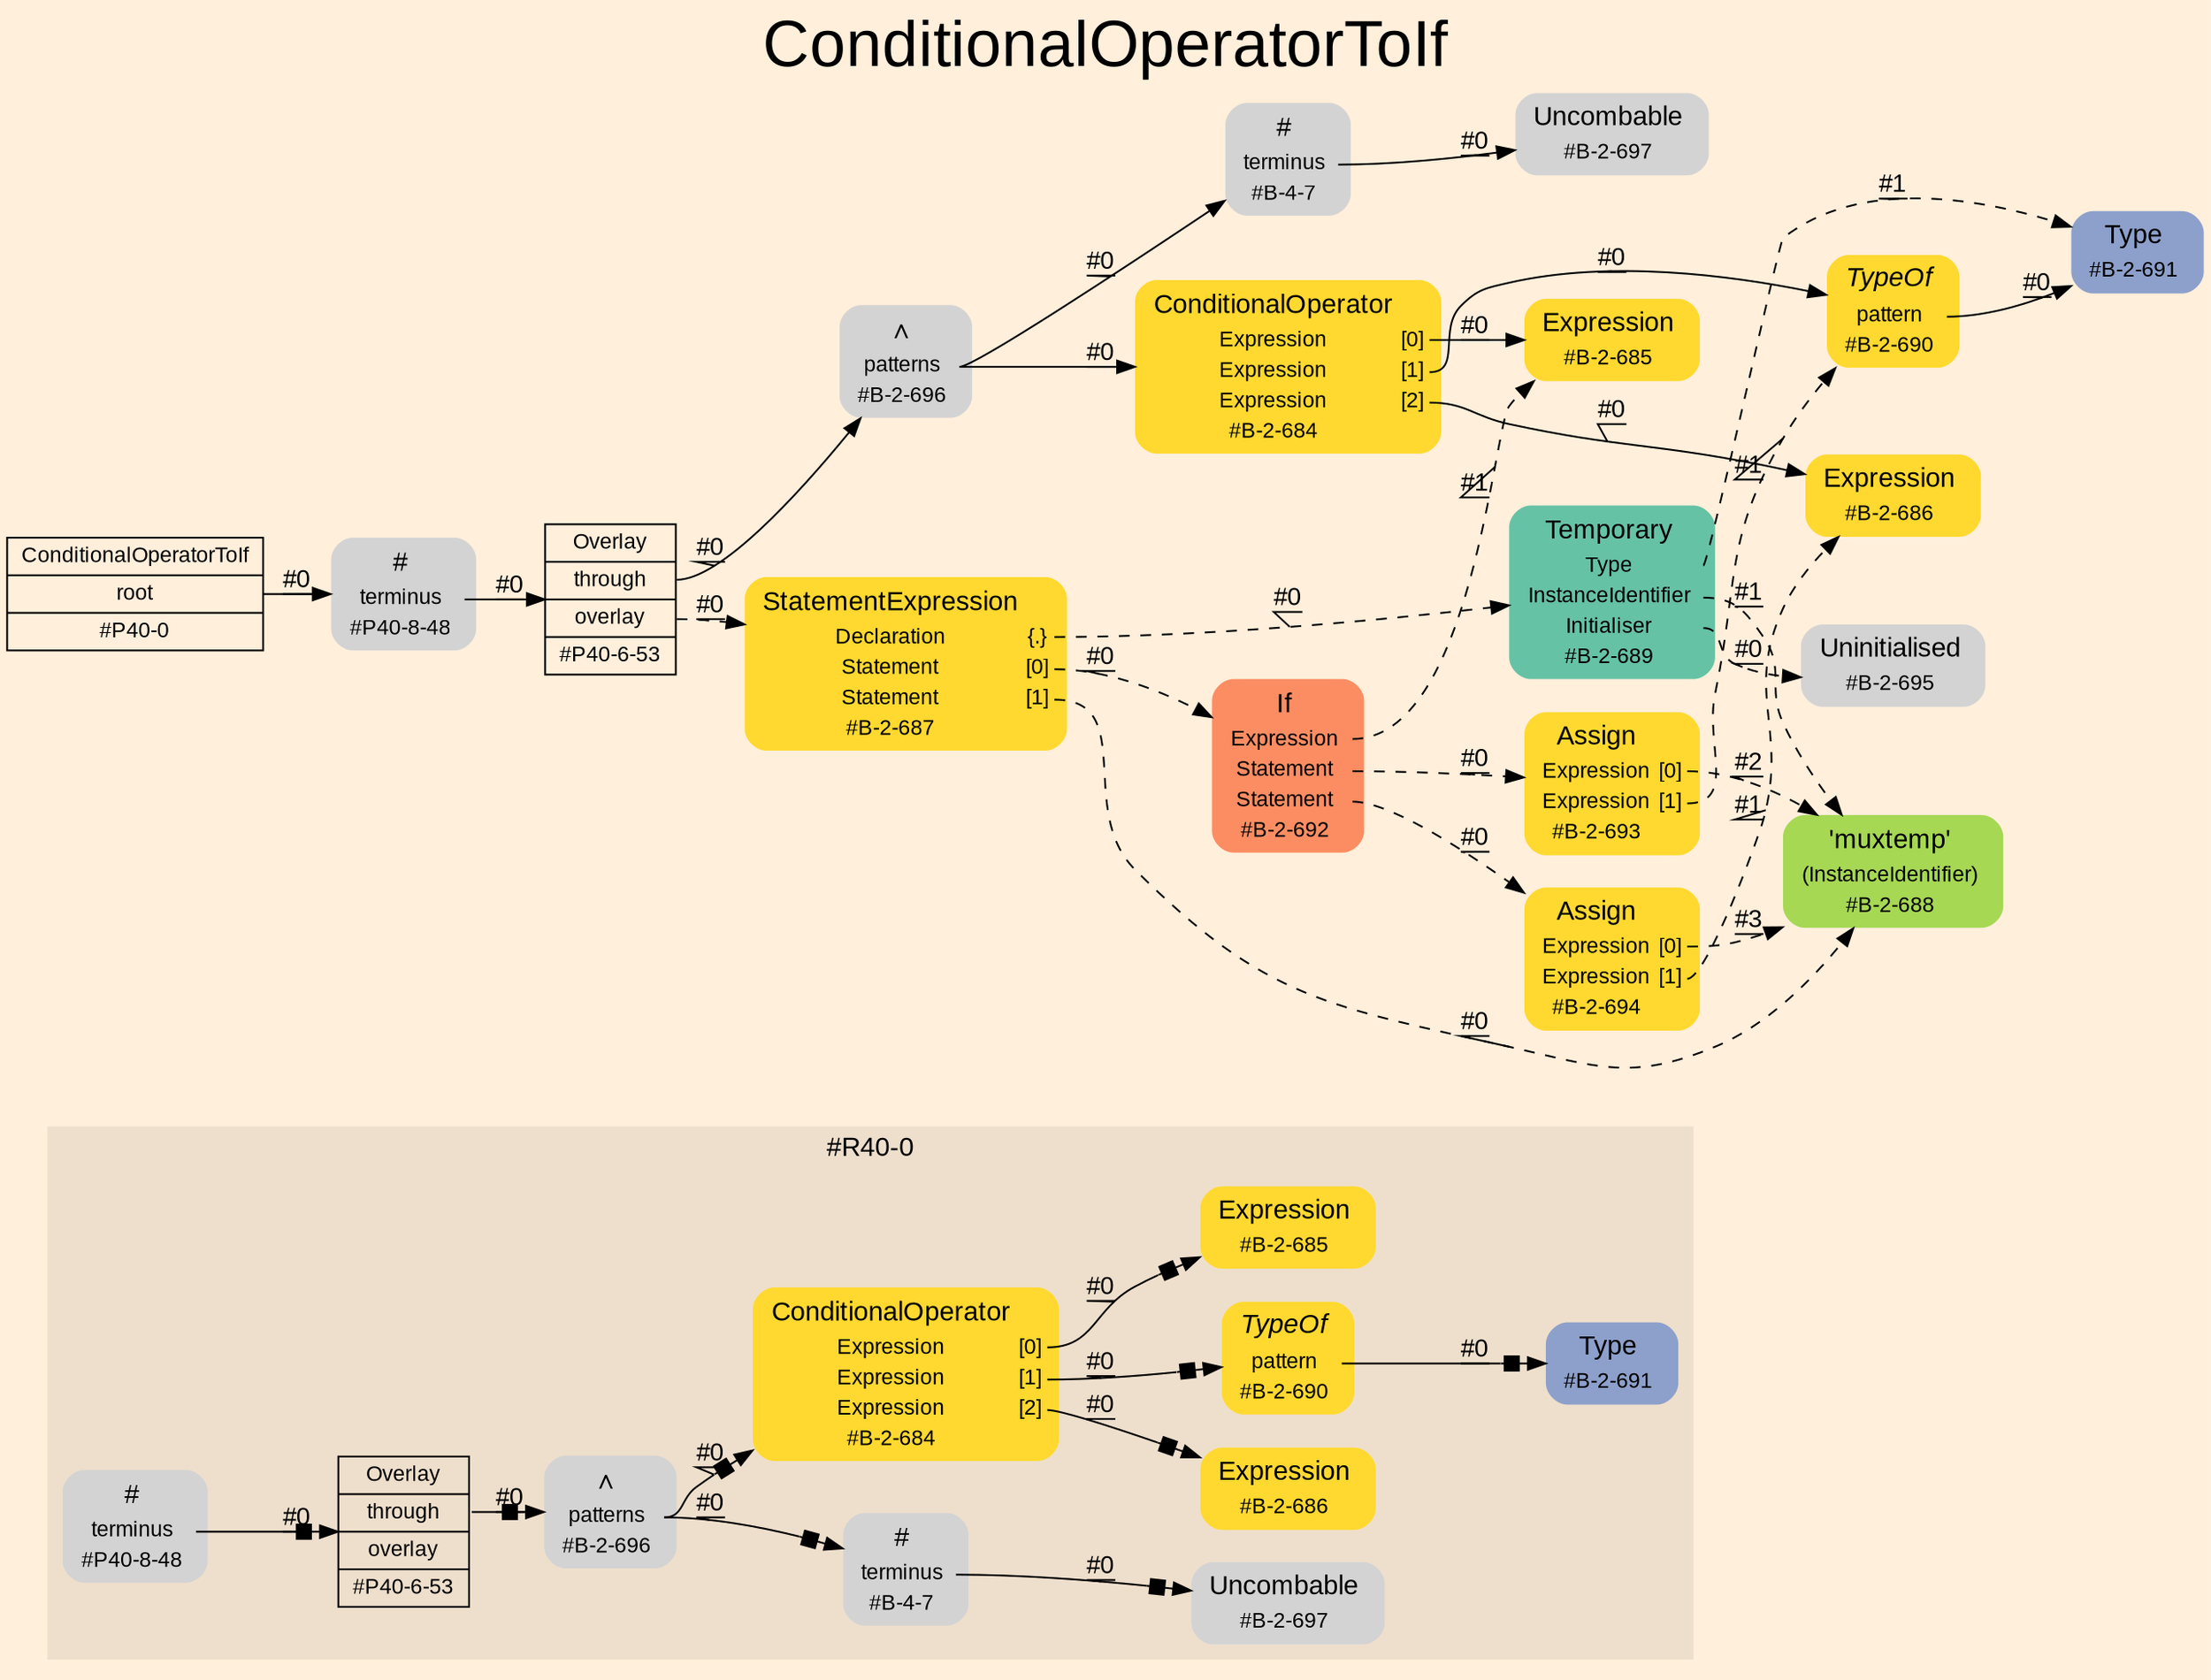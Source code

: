 digraph "ConditionalOperatorToIf" {
label = "ConditionalOperatorToIf"
labelloc = t
fontsize = "36"
graph [
    rankdir = "LR"
    ranksep = 0.3
    bgcolor = antiquewhite1
    color = black
    fontcolor = black
    fontname = "Arial"
];
node [
    fontname = "Arial"
];
edge [
    fontname = "Arial"
];

// -------------------- figure #R40-0 --------------------
subgraph "cluster#R40-0" {
    label = "#R40-0"
    style = "filled"
    color = antiquewhite2
    fontsize = "15"
    "#R40-0 / #B-2-697" [
        shape = "plaintext"
        label = <<TABLE BORDER="0" CELLBORDER="0" CELLSPACING="0">
         <TR><TD><FONT POINT-SIZE="15.0">Uncombable</FONT></TD><TD></TD></TR>
         <TR><TD>#B-2-697</TD><TD PORT="port0"></TD></TR>
        </TABLE>>
        style = "rounded,filled"
        fontsize = "12"
    ];
    
    "#R40-0 / #B-4-7" [
        shape = "plaintext"
        label = <<TABLE BORDER="0" CELLBORDER="0" CELLSPACING="0">
         <TR><TD><FONT POINT-SIZE="15.0">#</FONT></TD><TD></TD></TR>
         <TR><TD>terminus</TD><TD PORT="port0"></TD></TR>
         <TR><TD>#B-4-7</TD><TD PORT="port1"></TD></TR>
        </TABLE>>
        style = "rounded,filled"
        fontsize = "12"
    ];
    
    "#R40-0 / #B-2-686" [
        shape = "plaintext"
        fillcolor = "/set28/6"
        label = <<TABLE BORDER="0" CELLBORDER="0" CELLSPACING="0">
         <TR><TD><FONT POINT-SIZE="15.0">Expression</FONT></TD><TD></TD></TR>
         <TR><TD>#B-2-686</TD><TD PORT="port0"></TD></TR>
        </TABLE>>
        style = "rounded,filled"
        fontsize = "12"
    ];
    
    "#R40-0 / #B-2-691" [
        shape = "plaintext"
        fillcolor = "/set28/3"
        label = <<TABLE BORDER="0" CELLBORDER="0" CELLSPACING="0">
         <TR><TD><FONT POINT-SIZE="15.0">Type</FONT></TD><TD></TD></TR>
         <TR><TD>#B-2-691</TD><TD PORT="port0"></TD></TR>
        </TABLE>>
        style = "rounded,filled"
        fontsize = "12"
    ];
    
    "#R40-0 / #P40-6-53" [
        shape = "record"
        fillcolor = antiquewhite2
        label = "<fixed> Overlay | <port0> through | <port1> overlay | <port2> #P40-6-53"
        style = "filled"
        fontsize = "12"
        color = black
        fontcolor = black
    ];
    
    "#R40-0 / #P40-8-48" [
        shape = "plaintext"
        label = <<TABLE BORDER="0" CELLBORDER="0" CELLSPACING="0">
         <TR><TD><FONT POINT-SIZE="15.0">#</FONT></TD><TD></TD></TR>
         <TR><TD>terminus</TD><TD PORT="port0"></TD></TR>
         <TR><TD>#P40-8-48</TD><TD PORT="port1"></TD></TR>
        </TABLE>>
        style = "rounded,filled"
        fontsize = "12"
    ];
    
    "#R40-0 / #B-2-696" [
        shape = "plaintext"
        label = <<TABLE BORDER="0" CELLBORDER="0" CELLSPACING="0">
         <TR><TD><FONT POINT-SIZE="15.0">∧</FONT></TD><TD></TD></TR>
         <TR><TD>patterns</TD><TD PORT="port0"></TD></TR>
         <TR><TD>#B-2-696</TD><TD PORT="port1"></TD></TR>
        </TABLE>>
        style = "rounded,filled"
        fontsize = "12"
    ];
    
    "#R40-0 / #B-2-690" [
        shape = "plaintext"
        fillcolor = "/set28/6"
        label = <<TABLE BORDER="0" CELLBORDER="0" CELLSPACING="0">
         <TR><TD><FONT POINT-SIZE="15.0"><I>TypeOf</I></FONT></TD><TD></TD></TR>
         <TR><TD>pattern</TD><TD PORT="port0"></TD></TR>
         <TR><TD>#B-2-690</TD><TD PORT="port1"></TD></TR>
        </TABLE>>
        style = "rounded,filled"
        fontsize = "12"
    ];
    
    "#R40-0 / #B-2-684" [
        shape = "plaintext"
        fillcolor = "/set28/6"
        label = <<TABLE BORDER="0" CELLBORDER="0" CELLSPACING="0">
         <TR><TD><FONT POINT-SIZE="15.0">ConditionalOperator</FONT></TD><TD></TD></TR>
         <TR><TD>Expression</TD><TD PORT="port0">[0]</TD></TR>
         <TR><TD>Expression</TD><TD PORT="port1">[1]</TD></TR>
         <TR><TD>Expression</TD><TD PORT="port2">[2]</TD></TR>
         <TR><TD>#B-2-684</TD><TD PORT="port3"></TD></TR>
        </TABLE>>
        style = "rounded,filled"
        fontsize = "12"
    ];
    
    "#R40-0 / #B-2-685" [
        shape = "plaintext"
        fillcolor = "/set28/6"
        label = <<TABLE BORDER="0" CELLBORDER="0" CELLSPACING="0">
         <TR><TD><FONT POINT-SIZE="15.0">Expression</FONT></TD><TD></TD></TR>
         <TR><TD>#B-2-685</TD><TD PORT="port0"></TD></TR>
        </TABLE>>
        style = "rounded,filled"
        fontsize = "12"
    ];
    
}


// -------------------- transformation figure --------------------
"CR#P40-0" [
    shape = "record"
    fillcolor = antiquewhite1
    label = "<fixed> ConditionalOperatorToIf | <port0> root | <port1> #P40-0"
    style = "filled"
    fontsize = "12"
    color = black
    fontcolor = black
];

"#P40-8-48" [
    shape = "plaintext"
    label = <<TABLE BORDER="0" CELLBORDER="0" CELLSPACING="0">
     <TR><TD><FONT POINT-SIZE="15.0">#</FONT></TD><TD></TD></TR>
     <TR><TD>terminus</TD><TD PORT="port0"></TD></TR>
     <TR><TD>#P40-8-48</TD><TD PORT="port1"></TD></TR>
    </TABLE>>
    style = "rounded,filled"
    fontsize = "12"
];

"#P40-6-53" [
    shape = "record"
    fillcolor = antiquewhite1
    label = "<fixed> Overlay | <port0> through | <port1> overlay | <port2> #P40-6-53"
    style = "filled"
    fontsize = "12"
    color = black
    fontcolor = black
];

"#B-2-696" [
    shape = "plaintext"
    label = <<TABLE BORDER="0" CELLBORDER="0" CELLSPACING="0">
     <TR><TD><FONT POINT-SIZE="15.0">∧</FONT></TD><TD></TD></TR>
     <TR><TD>patterns</TD><TD PORT="port0"></TD></TR>
     <TR><TD>#B-2-696</TD><TD PORT="port1"></TD></TR>
    </TABLE>>
    style = "rounded,filled"
    fontsize = "12"
];

"#B-2-684" [
    shape = "plaintext"
    fillcolor = "/set28/6"
    label = <<TABLE BORDER="0" CELLBORDER="0" CELLSPACING="0">
     <TR><TD><FONT POINT-SIZE="15.0">ConditionalOperator</FONT></TD><TD></TD></TR>
     <TR><TD>Expression</TD><TD PORT="port0">[0]</TD></TR>
     <TR><TD>Expression</TD><TD PORT="port1">[1]</TD></TR>
     <TR><TD>Expression</TD><TD PORT="port2">[2]</TD></TR>
     <TR><TD>#B-2-684</TD><TD PORT="port3"></TD></TR>
    </TABLE>>
    style = "rounded,filled"
    fontsize = "12"
];

"#B-2-685" [
    shape = "plaintext"
    fillcolor = "/set28/6"
    label = <<TABLE BORDER="0" CELLBORDER="0" CELLSPACING="0">
     <TR><TD><FONT POINT-SIZE="15.0">Expression</FONT></TD><TD></TD></TR>
     <TR><TD>#B-2-685</TD><TD PORT="port0"></TD></TR>
    </TABLE>>
    style = "rounded,filled"
    fontsize = "12"
];

"#B-2-690" [
    shape = "plaintext"
    fillcolor = "/set28/6"
    label = <<TABLE BORDER="0" CELLBORDER="0" CELLSPACING="0">
     <TR><TD><FONT POINT-SIZE="15.0"><I>TypeOf</I></FONT></TD><TD></TD></TR>
     <TR><TD>pattern</TD><TD PORT="port0"></TD></TR>
     <TR><TD>#B-2-690</TD><TD PORT="port1"></TD></TR>
    </TABLE>>
    style = "rounded,filled"
    fontsize = "12"
];

"#B-2-691" [
    shape = "plaintext"
    fillcolor = "/set28/3"
    label = <<TABLE BORDER="0" CELLBORDER="0" CELLSPACING="0">
     <TR><TD><FONT POINT-SIZE="15.0">Type</FONT></TD><TD></TD></TR>
     <TR><TD>#B-2-691</TD><TD PORT="port0"></TD></TR>
    </TABLE>>
    style = "rounded,filled"
    fontsize = "12"
];

"#B-2-686" [
    shape = "plaintext"
    fillcolor = "/set28/6"
    label = <<TABLE BORDER="0" CELLBORDER="0" CELLSPACING="0">
     <TR><TD><FONT POINT-SIZE="15.0">Expression</FONT></TD><TD></TD></TR>
     <TR><TD>#B-2-686</TD><TD PORT="port0"></TD></TR>
    </TABLE>>
    style = "rounded,filled"
    fontsize = "12"
];

"#B-4-7" [
    shape = "plaintext"
    label = <<TABLE BORDER="0" CELLBORDER="0" CELLSPACING="0">
     <TR><TD><FONT POINT-SIZE="15.0">#</FONT></TD><TD></TD></TR>
     <TR><TD>terminus</TD><TD PORT="port0"></TD></TR>
     <TR><TD>#B-4-7</TD><TD PORT="port1"></TD></TR>
    </TABLE>>
    style = "rounded,filled"
    fontsize = "12"
];

"#B-2-697" [
    shape = "plaintext"
    label = <<TABLE BORDER="0" CELLBORDER="0" CELLSPACING="0">
     <TR><TD><FONT POINT-SIZE="15.0">Uncombable</FONT></TD><TD></TD></TR>
     <TR><TD>#B-2-697</TD><TD PORT="port0"></TD></TR>
    </TABLE>>
    style = "rounded,filled"
    fontsize = "12"
];

"#B-2-687" [
    shape = "plaintext"
    fillcolor = "/set28/6"
    label = <<TABLE BORDER="0" CELLBORDER="0" CELLSPACING="0">
     <TR><TD><FONT POINT-SIZE="15.0">StatementExpression</FONT></TD><TD></TD></TR>
     <TR><TD>Declaration</TD><TD PORT="port0">{.}</TD></TR>
     <TR><TD>Statement</TD><TD PORT="port1">[0]</TD></TR>
     <TR><TD>Statement</TD><TD PORT="port2">[1]</TD></TR>
     <TR><TD>#B-2-687</TD><TD PORT="port3"></TD></TR>
    </TABLE>>
    style = "rounded,filled"
    fontsize = "12"
];

"#B-2-689" [
    shape = "plaintext"
    fillcolor = "/set28/1"
    label = <<TABLE BORDER="0" CELLBORDER="0" CELLSPACING="0">
     <TR><TD><FONT POINT-SIZE="15.0">Temporary</FONT></TD><TD></TD></TR>
     <TR><TD>Type</TD><TD PORT="port0"></TD></TR>
     <TR><TD>InstanceIdentifier</TD><TD PORT="port1"></TD></TR>
     <TR><TD>Initialiser</TD><TD PORT="port2"></TD></TR>
     <TR><TD>#B-2-689</TD><TD PORT="port3"></TD></TR>
    </TABLE>>
    style = "rounded,filled"
    fontsize = "12"
];

"#B-2-688" [
    shape = "plaintext"
    fillcolor = "/set28/5"
    label = <<TABLE BORDER="0" CELLBORDER="0" CELLSPACING="0">
     <TR><TD><FONT POINT-SIZE="15.0">'muxtemp'</FONT></TD><TD></TD></TR>
     <TR><TD>(InstanceIdentifier)</TD><TD PORT="port0"></TD></TR>
     <TR><TD>#B-2-688</TD><TD PORT="port1"></TD></TR>
    </TABLE>>
    style = "rounded,filled"
    fontsize = "12"
];

"#B-2-695" [
    shape = "plaintext"
    label = <<TABLE BORDER="0" CELLBORDER="0" CELLSPACING="0">
     <TR><TD><FONT POINT-SIZE="15.0">Uninitialised</FONT></TD><TD></TD></TR>
     <TR><TD>#B-2-695</TD><TD PORT="port0"></TD></TR>
    </TABLE>>
    style = "rounded,filled"
    fontsize = "12"
];

"#B-2-692" [
    shape = "plaintext"
    fillcolor = "/set28/2"
    label = <<TABLE BORDER="0" CELLBORDER="0" CELLSPACING="0">
     <TR><TD><FONT POINT-SIZE="15.0">If</FONT></TD><TD></TD></TR>
     <TR><TD>Expression</TD><TD PORT="port0"></TD></TR>
     <TR><TD>Statement</TD><TD PORT="port1"></TD></TR>
     <TR><TD>Statement</TD><TD PORT="port2"></TD></TR>
     <TR><TD>#B-2-692</TD><TD PORT="port3"></TD></TR>
    </TABLE>>
    style = "rounded,filled"
    fontsize = "12"
];

"#B-2-693" [
    shape = "plaintext"
    fillcolor = "/set28/6"
    label = <<TABLE BORDER="0" CELLBORDER="0" CELLSPACING="0">
     <TR><TD><FONT POINT-SIZE="15.0">Assign</FONT></TD><TD></TD></TR>
     <TR><TD>Expression</TD><TD PORT="port0">[0]</TD></TR>
     <TR><TD>Expression</TD><TD PORT="port1">[1]</TD></TR>
     <TR><TD>#B-2-693</TD><TD PORT="port2"></TD></TR>
    </TABLE>>
    style = "rounded,filled"
    fontsize = "12"
];

"#B-2-694" [
    shape = "plaintext"
    fillcolor = "/set28/6"
    label = <<TABLE BORDER="0" CELLBORDER="0" CELLSPACING="0">
     <TR><TD><FONT POINT-SIZE="15.0">Assign</FONT></TD><TD></TD></TR>
     <TR><TD>Expression</TD><TD PORT="port0">[0]</TD></TR>
     <TR><TD>Expression</TD><TD PORT="port1">[1]</TD></TR>
     <TR><TD>#B-2-694</TD><TD PORT="port2"></TD></TR>
    </TABLE>>
    style = "rounded,filled"
    fontsize = "12"
];


// -------------------- links --------------------
// links for block CR#P40-0
"CR#P40-0":port0 -> "#P40-8-48" [
    style="solid"
    label = "#0"
    decorate = true
    color = black
    fontcolor = black
];

// links for block #P40-8-48
"#P40-8-48":port0 -> "#P40-6-53" [
    style="solid"
    label = "#0"
    decorate = true
    color = black
    fontcolor = black
];

// links for block #P40-6-53
"#P40-6-53":port0 -> "#B-2-696" [
    style="solid"
    label = "#0"
    decorate = true
    color = black
    fontcolor = black
];

"#P40-6-53":port1 -> "#B-2-687" [
    style="dashed"
    label = "#0"
    decorate = true
    color = black
    fontcolor = black
];

// links for block #B-2-696
"#B-2-696":port0 -> "#B-2-684" [
    style="solid"
    label = "#0"
    decorate = true
    color = black
    fontcolor = black
];

"#B-2-696":port0 -> "#B-4-7" [
    style="solid"
    label = "#0"
    decorate = true
    color = black
    fontcolor = black
];

// links for block #B-2-684
"#B-2-684":port0 -> "#B-2-685" [
    style="solid"
    label = "#0"
    decorate = true
    color = black
    fontcolor = black
];

"#B-2-684":port1 -> "#B-2-690" [
    style="solid"
    label = "#0"
    decorate = true
    color = black
    fontcolor = black
];

"#B-2-684":port2 -> "#B-2-686" [
    style="solid"
    label = "#0"
    decorate = true
    color = black
    fontcolor = black
];

// links for block #B-2-685
// links for block #B-2-690
"#B-2-690":port0 -> "#B-2-691" [
    style="solid"
    label = "#0"
    decorate = true
    color = black
    fontcolor = black
];

// links for block #B-2-691
// links for block #B-2-686
// links for block #B-4-7
"#B-4-7":port0 -> "#B-2-697" [
    style="solid"
    label = "#0"
    decorate = true
    color = black
    fontcolor = black
];

// links for block #B-2-697
// links for block #B-2-687
"#B-2-687":port0 -> "#B-2-689" [
    style="dashed"
    label = "#0"
    decorate = true
    color = black
    fontcolor = black
];

"#B-2-687":port1 -> "#B-2-692" [
    style="dashed"
    label = "#0"
    decorate = true
    color = black
    fontcolor = black
];

"#B-2-687":port2 -> "#B-2-688" [
    style="dashed"
    label = "#0"
    decorate = true
    color = black
    fontcolor = black
];

// links for block #B-2-689
"#B-2-689":port0 -> "#B-2-691" [
    style="dashed"
    label = "#1"
    decorate = true
    color = black
    fontcolor = black
];

"#B-2-689":port1 -> "#B-2-688" [
    style="dashed"
    label = "#1"
    decorate = true
    color = black
    fontcolor = black
];

"#B-2-689":port2 -> "#B-2-695" [
    style="dashed"
    label = "#0"
    decorate = true
    color = black
    fontcolor = black
];

// links for block #B-2-688
// links for block #B-2-695
// links for block #B-2-692
"#B-2-692":port0 -> "#B-2-685" [
    style="dashed"
    label = "#1"
    decorate = true
    color = black
    fontcolor = black
];

"#B-2-692":port1 -> "#B-2-693" [
    style="dashed"
    label = "#0"
    decorate = true
    color = black
    fontcolor = black
];

"#B-2-692":port2 -> "#B-2-694" [
    style="dashed"
    label = "#0"
    decorate = true
    color = black
    fontcolor = black
];

// links for block #B-2-693
"#B-2-693":port0 -> "#B-2-688" [
    style="dashed"
    label = "#2"
    decorate = true
    color = black
    fontcolor = black
];

"#B-2-693":port1 -> "#B-2-690" [
    style="dashed"
    label = "#1"
    decorate = true
    color = black
    fontcolor = black
];

// links for block #B-2-694
"#B-2-694":port0 -> "#B-2-688" [
    style="dashed"
    label = "#3"
    decorate = true
    color = black
    fontcolor = black
];

"#B-2-694":port1 -> "#B-2-686" [
    style="dashed"
    label = "#1"
    decorate = true
    color = black
    fontcolor = black
];

// links for block #R40-0 / #B-2-697
// links for block #R40-0 / #B-4-7
"#R40-0 / #B-4-7":port0 -> "#R40-0 / #B-2-697" [
    style="solid"
    arrowhead="normalnonebox"
    label = "#0"
    decorate = true
    color = black
    fontcolor = black
];

// links for block #R40-0 / #B-2-686
// links for block #R40-0 / #B-2-691
// links for block #R40-0 / #P40-6-53
"#R40-0 / #P40-6-53":port0 -> "#R40-0 / #B-2-696" [
    style="solid"
    arrowhead="normalnonebox"
    label = "#0"
    decorate = true
    color = black
    fontcolor = black
];

// links for block #R40-0 / #P40-8-48
"#R40-0 / #P40-8-48":port0 -> "#R40-0 / #P40-6-53" [
    style="solid"
    arrowhead="normalnonebox"
    label = "#0"
    decorate = true
    color = black
    fontcolor = black
];

// links for block #R40-0 / #B-2-696
"#R40-0 / #B-2-696":port0 -> "#R40-0 / #B-2-684" [
    style="solid"
    arrowhead="normalnonebox"
    label = "#0"
    decorate = true
    color = black
    fontcolor = black
];

"#R40-0 / #B-2-696":port0 -> "#R40-0 / #B-4-7" [
    style="solid"
    arrowhead="normalnonebox"
    label = "#0"
    decorate = true
    color = black
    fontcolor = black
];

// links for block #R40-0 / #B-2-690
"#R40-0 / #B-2-690":port0 -> "#R40-0 / #B-2-691" [
    style="solid"
    arrowhead="normalnonebox"
    label = "#0"
    decorate = true
    color = black
    fontcolor = black
];

// links for block #R40-0 / #B-2-684
"#R40-0 / #B-2-684":port0 -> "#R40-0 / #B-2-685" [
    style="solid"
    arrowhead="normalnonebox"
    label = "#0"
    decorate = true
    color = black
    fontcolor = black
];

"#R40-0 / #B-2-684":port1 -> "#R40-0 / #B-2-690" [
    style="solid"
    arrowhead="normalnonebox"
    label = "#0"
    decorate = true
    color = black
    fontcolor = black
];

"#R40-0 / #B-2-684":port2 -> "#R40-0 / #B-2-686" [
    style="solid"
    arrowhead="normalnonebox"
    label = "#0"
    decorate = true
    color = black
    fontcolor = black
];

// links for block #R40-0 / #B-2-685
}
